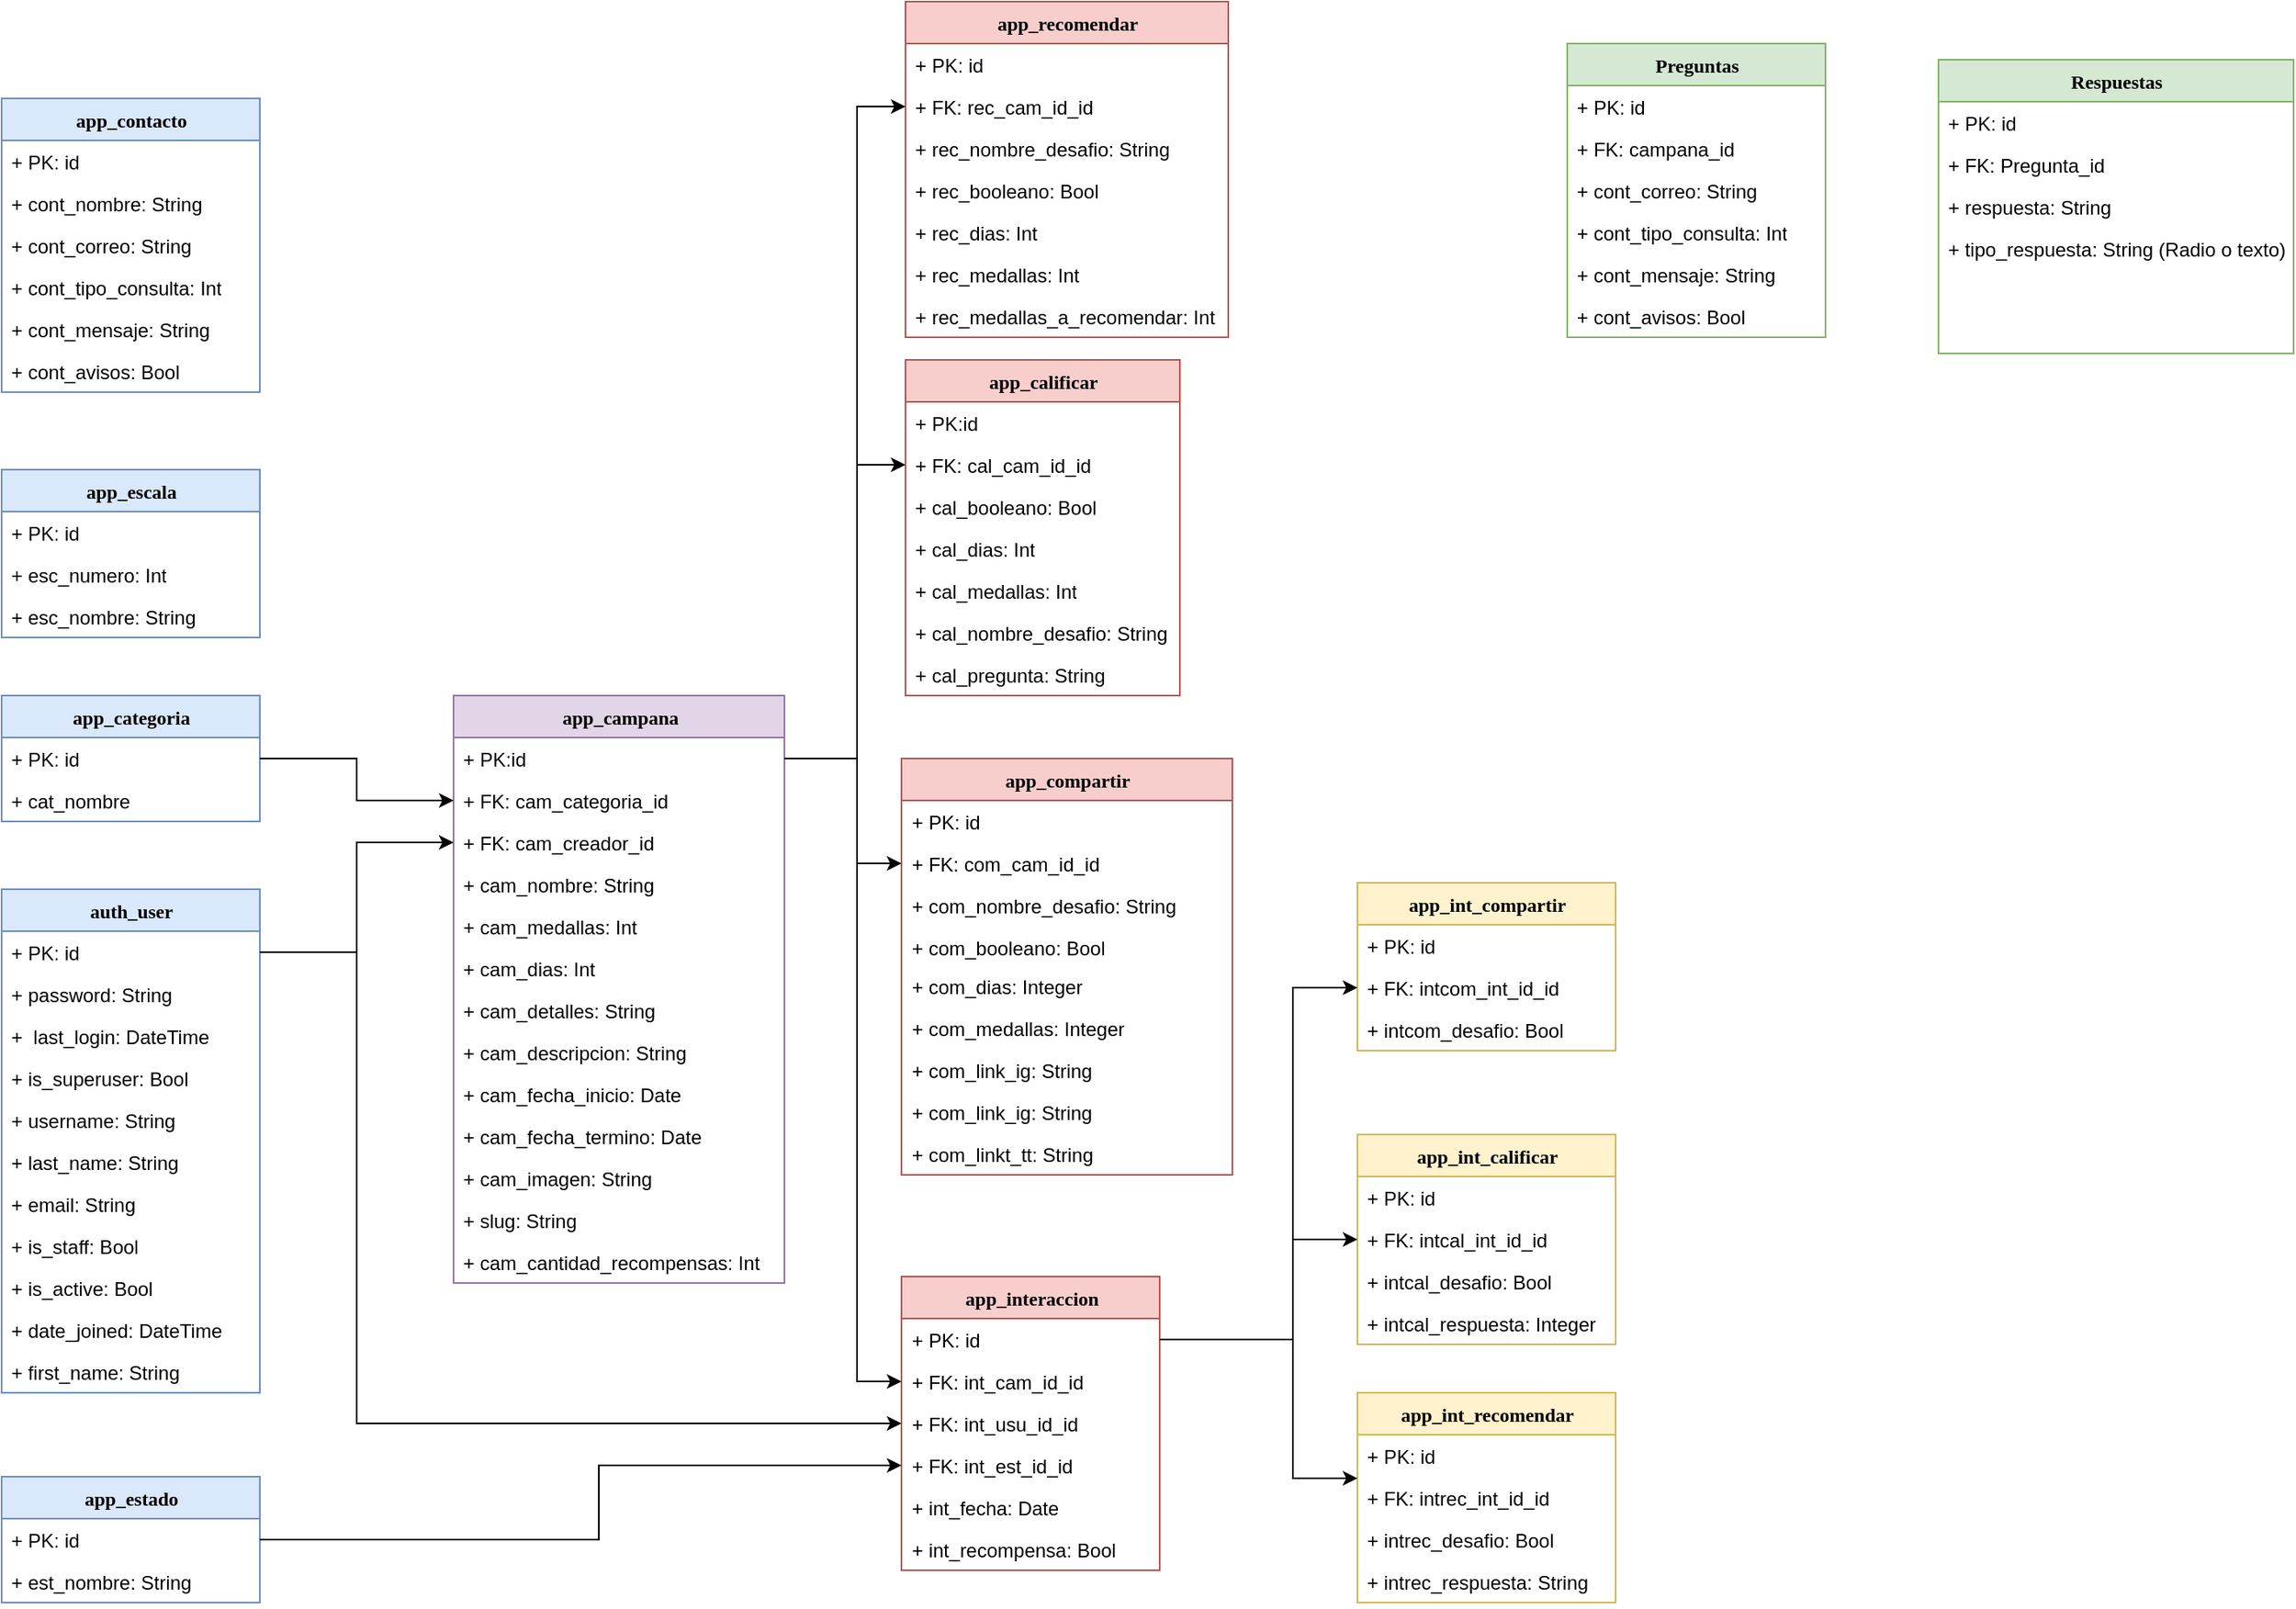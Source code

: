 <mxfile version="14.9.6" type="device"><diagram id="C5RBs43oDa-KdzZeNtuy" name="Page-1"><mxGraphModel dx="1533" dy="2746" grid="1" gridSize="10" guides="1" tooltips="1" connect="1" arrows="1" fold="1" page="1" pageScale="1" pageWidth="827" pageHeight="1169" math="0" shadow="0"><root><mxCell id="WIyWlLk6GJQsqaUBKTNV-0"/><mxCell id="WIyWlLk6GJQsqaUBKTNV-1" parent="WIyWlLk6GJQsqaUBKTNV-0"/><mxCell id="vU3pQ597uoGdDl4-5eRH-0" value="app_interaccion" style="swimlane;html=1;fontStyle=1;align=center;verticalAlign=top;childLayout=stackLayout;horizontal=1;startSize=26;horizontalStack=0;resizeParent=1;resizeLast=0;collapsible=1;marginBottom=0;swimlaneFillColor=#ffffff;rounded=0;shadow=0;comic=0;labelBackgroundColor=none;strokeWidth=1;fillColor=#f8cecc;fontFamily=Verdana;fontSize=12;strokeColor=#b85450;" parent="WIyWlLk6GJQsqaUBKTNV-1" vertex="1"><mxGeometry x="317.5" y="-720" width="160" height="182" as="geometry"/></mxCell><mxCell id="vU3pQ597uoGdDl4-5eRH-1" value="+ PK: id" style="text;html=1;strokeColor=none;fillColor=none;align=left;verticalAlign=top;spacingLeft=4;spacingRight=4;whiteSpace=wrap;overflow=hidden;rotatable=0;points=[[0,0.5],[1,0.5]];portConstraint=eastwest;" parent="vU3pQ597uoGdDl4-5eRH-0" vertex="1"><mxGeometry y="26" width="160" height="26" as="geometry"/></mxCell><mxCell id="vU3pQ597uoGdDl4-5eRH-90" value="+ FK: int_cam_id_id" style="text;html=1;strokeColor=none;fillColor=none;align=left;verticalAlign=top;spacingLeft=4;spacingRight=4;whiteSpace=wrap;overflow=hidden;rotatable=0;points=[[0,0.5],[1,0.5]];portConstraint=eastwest;" parent="vU3pQ597uoGdDl4-5eRH-0" vertex="1"><mxGeometry y="52" width="160" height="26" as="geometry"/></mxCell><mxCell id="vU3pQ597uoGdDl4-5eRH-92" value="+ FK: int_usu_id_id" style="text;html=1;strokeColor=none;fillColor=none;align=left;verticalAlign=top;spacingLeft=4;spacingRight=4;whiteSpace=wrap;overflow=hidden;rotatable=0;points=[[0,0.5],[1,0.5]];portConstraint=eastwest;" parent="vU3pQ597uoGdDl4-5eRH-0" vertex="1"><mxGeometry y="78" width="160" height="26" as="geometry"/></mxCell><mxCell id="vU3pQ597uoGdDl4-5eRH-91" value="+ FK: int_est_id_id" style="text;html=1;strokeColor=none;fillColor=none;align=left;verticalAlign=top;spacingLeft=4;spacingRight=4;whiteSpace=wrap;overflow=hidden;rotatable=0;points=[[0,0.5],[1,0.5]];portConstraint=eastwest;" parent="vU3pQ597uoGdDl4-5eRH-0" vertex="1"><mxGeometry y="104" width="160" height="26" as="geometry"/></mxCell><mxCell id="vU3pQ597uoGdDl4-5eRH-2" value="+ int_fecha: Date" style="text;html=1;strokeColor=none;fillColor=none;align=left;verticalAlign=top;spacingLeft=4;spacingRight=4;whiteSpace=wrap;overflow=hidden;rotatable=0;points=[[0,0.5],[1,0.5]];portConstraint=eastwest;" parent="vU3pQ597uoGdDl4-5eRH-0" vertex="1"><mxGeometry y="130" width="160" height="26" as="geometry"/></mxCell><mxCell id="vU3pQ597uoGdDl4-5eRH-89" value="+ int_recompensa: Bool" style="text;html=1;strokeColor=none;fillColor=none;align=left;verticalAlign=top;spacingLeft=4;spacingRight=4;whiteSpace=wrap;overflow=hidden;rotatable=0;points=[[0,0.5],[1,0.5]];portConstraint=eastwest;" parent="vU3pQ597uoGdDl4-5eRH-0" vertex="1"><mxGeometry y="156" width="160" height="26" as="geometry"/></mxCell><mxCell id="vU3pQ597uoGdDl4-5eRH-5" value="app_int_recomendar" style="swimlane;html=1;fontStyle=1;align=center;verticalAlign=top;childLayout=stackLayout;horizontal=1;startSize=26;horizontalStack=0;resizeParent=1;resizeLast=0;collapsible=1;marginBottom=0;swimlaneFillColor=#ffffff;rounded=0;shadow=0;comic=0;labelBackgroundColor=none;strokeWidth=1;fillColor=#fff2cc;fontFamily=Verdana;fontSize=12;strokeColor=#d6b656;" parent="WIyWlLk6GJQsqaUBKTNV-1" vertex="1"><mxGeometry x="600" y="-648" width="160" height="130" as="geometry"/></mxCell><mxCell id="vU3pQ597uoGdDl4-5eRH-6" value="+ PK: id" style="text;html=1;strokeColor=none;fillColor=none;align=left;verticalAlign=top;spacingLeft=4;spacingRight=4;whiteSpace=wrap;overflow=hidden;rotatable=0;points=[[0,0.5],[1,0.5]];portConstraint=eastwest;" parent="vU3pQ597uoGdDl4-5eRH-5" vertex="1"><mxGeometry y="26" width="160" height="26" as="geometry"/></mxCell><mxCell id="vU3pQ597uoGdDl4-5eRH-88" value="+ FK: intrec_int_id_id" style="text;html=1;strokeColor=none;fillColor=none;align=left;verticalAlign=top;spacingLeft=4;spacingRight=4;whiteSpace=wrap;overflow=hidden;rotatable=0;points=[[0,0.5],[1,0.5]];portConstraint=eastwest;" parent="vU3pQ597uoGdDl4-5eRH-5" vertex="1"><mxGeometry y="52" width="160" height="26" as="geometry"/></mxCell><mxCell id="vU3pQ597uoGdDl4-5eRH-87" value="+ intrec_desafio: Bool" style="text;html=1;strokeColor=none;fillColor=none;align=left;verticalAlign=top;spacingLeft=4;spacingRight=4;whiteSpace=wrap;overflow=hidden;rotatable=0;points=[[0,0.5],[1,0.5]];portConstraint=eastwest;" parent="vU3pQ597uoGdDl4-5eRH-5" vertex="1"><mxGeometry y="78" width="160" height="26" as="geometry"/></mxCell><mxCell id="vU3pQ597uoGdDl4-5eRH-7" value="+ intrec_respuesta: String" style="text;html=1;strokeColor=none;fillColor=none;align=left;verticalAlign=top;spacingLeft=4;spacingRight=4;whiteSpace=wrap;overflow=hidden;rotatable=0;points=[[0,0.5],[1,0.5]];portConstraint=eastwest;" parent="vU3pQ597uoGdDl4-5eRH-5" vertex="1"><mxGeometry y="104" width="160" height="26" as="geometry"/></mxCell><mxCell id="vU3pQ597uoGdDl4-5eRH-10" value="app_int_compartir" style="swimlane;html=1;fontStyle=1;align=center;verticalAlign=top;childLayout=stackLayout;horizontal=1;startSize=26;horizontalStack=0;resizeParent=1;resizeLast=0;collapsible=1;marginBottom=0;swimlaneFillColor=#ffffff;rounded=0;shadow=0;comic=0;labelBackgroundColor=none;strokeWidth=1;fillColor=#fff2cc;fontFamily=Verdana;fontSize=12;strokeColor=#d6b656;" parent="WIyWlLk6GJQsqaUBKTNV-1" vertex="1"><mxGeometry x="600" y="-964" width="160" height="104" as="geometry"/></mxCell><mxCell id="vU3pQ597uoGdDl4-5eRH-11" value="+ PK: id" style="text;html=1;strokeColor=none;fillColor=none;align=left;verticalAlign=top;spacingLeft=4;spacingRight=4;whiteSpace=wrap;overflow=hidden;rotatable=0;points=[[0,0.5],[1,0.5]];portConstraint=eastwest;" parent="vU3pQ597uoGdDl4-5eRH-10" vertex="1"><mxGeometry y="26" width="160" height="26" as="geometry"/></mxCell><mxCell id="vU3pQ597uoGdDl4-5eRH-13" value="+ FK: intcom_int_id_id" style="text;html=1;strokeColor=none;fillColor=none;align=left;verticalAlign=top;spacingLeft=4;spacingRight=4;whiteSpace=wrap;overflow=hidden;rotatable=0;points=[[0,0.5],[1,0.5]];portConstraint=eastwest;" parent="vU3pQ597uoGdDl4-5eRH-10" vertex="1"><mxGeometry y="52" width="160" height="26" as="geometry"/></mxCell><mxCell id="vU3pQ597uoGdDl4-5eRH-12" value="+ intcom_desafio: Bool" style="text;html=1;strokeColor=none;fillColor=none;align=left;verticalAlign=top;spacingLeft=4;spacingRight=4;whiteSpace=wrap;overflow=hidden;rotatable=0;points=[[0,0.5],[1,0.5]];portConstraint=eastwest;" parent="vU3pQ597uoGdDl4-5eRH-10" vertex="1"><mxGeometry y="78" width="160" height="26" as="geometry"/></mxCell><mxCell id="vU3pQ597uoGdDl4-5eRH-15" value="app_int_calificar" style="swimlane;html=1;fontStyle=1;align=center;verticalAlign=top;childLayout=stackLayout;horizontal=1;startSize=26;horizontalStack=0;resizeParent=1;resizeLast=0;collapsible=1;marginBottom=0;swimlaneFillColor=#ffffff;rounded=0;shadow=0;comic=0;labelBackgroundColor=none;strokeWidth=1;fillColor=#fff2cc;fontFamily=Verdana;fontSize=12;strokeColor=#d6b656;" parent="WIyWlLk6GJQsqaUBKTNV-1" vertex="1"><mxGeometry x="600" y="-808" width="160" height="130" as="geometry"/></mxCell><mxCell id="vU3pQ597uoGdDl4-5eRH-16" value="+ PK: id" style="text;html=1;strokeColor=none;fillColor=none;align=left;verticalAlign=top;spacingLeft=4;spacingRight=4;whiteSpace=wrap;overflow=hidden;rotatable=0;points=[[0,0.5],[1,0.5]];portConstraint=eastwest;" parent="vU3pQ597uoGdDl4-5eRH-15" vertex="1"><mxGeometry y="26" width="160" height="26" as="geometry"/></mxCell><mxCell id="vU3pQ597uoGdDl4-5eRH-17" value="+ FK: intcal_int_id_id" style="text;html=1;strokeColor=none;fillColor=none;align=left;verticalAlign=top;spacingLeft=4;spacingRight=4;whiteSpace=wrap;overflow=hidden;rotatable=0;points=[[0,0.5],[1,0.5]];portConstraint=eastwest;" parent="vU3pQ597uoGdDl4-5eRH-15" vertex="1"><mxGeometry y="52" width="160" height="26" as="geometry"/></mxCell><mxCell id="vU3pQ597uoGdDl4-5eRH-85" value="+ intcal_desafio: Bool" style="text;html=1;strokeColor=none;fillColor=none;align=left;verticalAlign=top;spacingLeft=4;spacingRight=4;whiteSpace=wrap;overflow=hidden;rotatable=0;points=[[0,0.5],[1,0.5]];portConstraint=eastwest;" parent="vU3pQ597uoGdDl4-5eRH-15" vertex="1"><mxGeometry y="78" width="160" height="26" as="geometry"/></mxCell><mxCell id="vU3pQ597uoGdDl4-5eRH-86" value="+ intcal_respuesta: Integer" style="text;html=1;strokeColor=none;fillColor=none;align=left;verticalAlign=top;spacingLeft=4;spacingRight=4;whiteSpace=wrap;overflow=hidden;rotatable=0;points=[[0,0.5],[1,0.5]];portConstraint=eastwest;" parent="vU3pQ597uoGdDl4-5eRH-15" vertex="1"><mxGeometry y="104" width="160" height="22" as="geometry"/></mxCell><mxCell id="vU3pQ597uoGdDl4-5eRH-20" value="app_estado" style="swimlane;html=1;fontStyle=1;align=center;verticalAlign=top;childLayout=stackLayout;horizontal=1;startSize=26;horizontalStack=0;resizeParent=1;resizeLast=0;collapsible=1;marginBottom=0;swimlaneFillColor=#ffffff;rounded=0;shadow=0;comic=0;labelBackgroundColor=none;strokeWidth=1;fillColor=#dae8fc;fontFamily=Verdana;fontSize=12;strokeColor=#6c8ebf;" parent="WIyWlLk6GJQsqaUBKTNV-1" vertex="1"><mxGeometry x="-240" y="-596" width="160" height="78" as="geometry"/></mxCell><mxCell id="vU3pQ597uoGdDl4-5eRH-21" value="+ PK: id" style="text;html=1;strokeColor=none;fillColor=none;align=left;verticalAlign=top;spacingLeft=4;spacingRight=4;whiteSpace=wrap;overflow=hidden;rotatable=0;points=[[0,0.5],[1,0.5]];portConstraint=eastwest;" parent="vU3pQ597uoGdDl4-5eRH-20" vertex="1"><mxGeometry y="26" width="160" height="26" as="geometry"/></mxCell><mxCell id="vU3pQ597uoGdDl4-5eRH-22" value="+ est_nombre: String" style="text;html=1;strokeColor=none;fillColor=none;align=left;verticalAlign=top;spacingLeft=4;spacingRight=4;whiteSpace=wrap;overflow=hidden;rotatable=0;points=[[0,0.5],[1,0.5]];portConstraint=eastwest;" parent="vU3pQ597uoGdDl4-5eRH-20" vertex="1"><mxGeometry y="52" width="160" height="26" as="geometry"/></mxCell><mxCell id="vU3pQ597uoGdDl4-5eRH-25" value="app_escala" style="swimlane;html=1;fontStyle=1;align=center;verticalAlign=top;childLayout=stackLayout;horizontal=1;startSize=26;horizontalStack=0;resizeParent=1;resizeLast=0;collapsible=1;marginBottom=0;swimlaneFillColor=#ffffff;rounded=0;shadow=0;comic=0;labelBackgroundColor=none;strokeWidth=1;fillColor=#dae8fc;fontFamily=Verdana;fontSize=12;strokeColor=#6c8ebf;" parent="WIyWlLk6GJQsqaUBKTNV-1" vertex="1"><mxGeometry x="-240" y="-1220" width="160" height="104" as="geometry"/></mxCell><mxCell id="vU3pQ597uoGdDl4-5eRH-26" value="+ PK: id" style="text;html=1;strokeColor=none;fillColor=none;align=left;verticalAlign=top;spacingLeft=4;spacingRight=4;whiteSpace=wrap;overflow=hidden;rotatable=0;points=[[0,0.5],[1,0.5]];portConstraint=eastwest;" parent="vU3pQ597uoGdDl4-5eRH-25" vertex="1"><mxGeometry y="26" width="160" height="26" as="geometry"/></mxCell><mxCell id="vU3pQ597uoGdDl4-5eRH-27" value="+ esc_numero: Int" style="text;html=1;strokeColor=none;fillColor=none;align=left;verticalAlign=top;spacingLeft=4;spacingRight=4;whiteSpace=wrap;overflow=hidden;rotatable=0;points=[[0,0.5],[1,0.5]];portConstraint=eastwest;" parent="vU3pQ597uoGdDl4-5eRH-25" vertex="1"><mxGeometry y="52" width="160" height="26" as="geometry"/></mxCell><mxCell id="vU3pQ597uoGdDl4-5eRH-28" value="+ esc_nombre: String" style="text;html=1;strokeColor=none;fillColor=none;align=left;verticalAlign=top;spacingLeft=4;spacingRight=4;whiteSpace=wrap;overflow=hidden;rotatable=0;points=[[0,0.5],[1,0.5]];portConstraint=eastwest;" parent="vU3pQ597uoGdDl4-5eRH-25" vertex="1"><mxGeometry y="78" width="160" height="26" as="geometry"/></mxCell><mxCell id="vU3pQ597uoGdDl4-5eRH-30" value="app_contacto" style="swimlane;html=1;fontStyle=1;align=center;verticalAlign=top;childLayout=stackLayout;horizontal=1;startSize=26;horizontalStack=0;resizeParent=1;resizeLast=0;collapsible=1;marginBottom=0;swimlaneFillColor=#ffffff;rounded=0;shadow=0;comic=0;labelBackgroundColor=none;strokeWidth=1;fillColor=#dae8fc;fontFamily=Verdana;fontSize=12;strokeColor=#6c8ebf;" parent="WIyWlLk6GJQsqaUBKTNV-1" vertex="1"><mxGeometry x="-240" y="-1450" width="160" height="182" as="geometry"/></mxCell><mxCell id="vU3pQ597uoGdDl4-5eRH-31" value="+ PK: id" style="text;html=1;strokeColor=none;fillColor=none;align=left;verticalAlign=top;spacingLeft=4;spacingRight=4;whiteSpace=wrap;overflow=hidden;rotatable=0;points=[[0,0.5],[1,0.5]];portConstraint=eastwest;" parent="vU3pQ597uoGdDl4-5eRH-30" vertex="1"><mxGeometry y="26" width="160" height="26" as="geometry"/></mxCell><mxCell id="vU3pQ597uoGdDl4-5eRH-32" value="+ cont_nombre: String" style="text;html=1;strokeColor=none;fillColor=none;align=left;verticalAlign=top;spacingLeft=4;spacingRight=4;whiteSpace=wrap;overflow=hidden;rotatable=0;points=[[0,0.5],[1,0.5]];portConstraint=eastwest;" parent="vU3pQ597uoGdDl4-5eRH-30" vertex="1"><mxGeometry y="52" width="160" height="26" as="geometry"/></mxCell><mxCell id="vU3pQ597uoGdDl4-5eRH-82" value="+ cont_correo: String" style="text;html=1;strokeColor=none;fillColor=none;align=left;verticalAlign=top;spacingLeft=4;spacingRight=4;whiteSpace=wrap;overflow=hidden;rotatable=0;points=[[0,0.5],[1,0.5]];portConstraint=eastwest;" parent="vU3pQ597uoGdDl4-5eRH-30" vertex="1"><mxGeometry y="78" width="160" height="26" as="geometry"/></mxCell><mxCell id="vU3pQ597uoGdDl4-5eRH-83" value="+ cont_tipo_consulta: Int" style="text;html=1;strokeColor=none;fillColor=none;align=left;verticalAlign=top;spacingLeft=4;spacingRight=4;whiteSpace=wrap;overflow=hidden;rotatable=0;points=[[0,0.5],[1,0.5]];portConstraint=eastwest;" parent="vU3pQ597uoGdDl4-5eRH-30" vertex="1"><mxGeometry y="104" width="160" height="26" as="geometry"/></mxCell><mxCell id="vU3pQ597uoGdDl4-5eRH-84" value="+ cont_mensaje: String" style="text;html=1;strokeColor=none;fillColor=none;align=left;verticalAlign=top;spacingLeft=4;spacingRight=4;whiteSpace=wrap;overflow=hidden;rotatable=0;points=[[0,0.5],[1,0.5]];portConstraint=eastwest;" parent="vU3pQ597uoGdDl4-5eRH-30" vertex="1"><mxGeometry y="130" width="160" height="26" as="geometry"/></mxCell><mxCell id="vU3pQ597uoGdDl4-5eRH-34" value="+ cont_avisos: Bool" style="text;html=1;strokeColor=none;fillColor=none;align=left;verticalAlign=top;spacingLeft=4;spacingRight=4;whiteSpace=wrap;overflow=hidden;rotatable=0;points=[[0,0.5],[1,0.5]];portConstraint=eastwest;" parent="vU3pQ597uoGdDl4-5eRH-30" vertex="1"><mxGeometry y="156" width="160" height="26" as="geometry"/></mxCell><mxCell id="vU3pQ597uoGdDl4-5eRH-35" value="app_calificar" style="swimlane;html=1;fontStyle=1;align=center;verticalAlign=top;childLayout=stackLayout;horizontal=1;startSize=26;horizontalStack=0;resizeParent=1;resizeLast=0;collapsible=1;marginBottom=0;swimlaneFillColor=#ffffff;rounded=0;shadow=0;comic=0;labelBackgroundColor=none;strokeWidth=1;fillColor=#f8cecc;fontFamily=Verdana;fontSize=12;strokeColor=#b85450;" parent="WIyWlLk6GJQsqaUBKTNV-1" vertex="1"><mxGeometry x="320" y="-1288" width="170" height="208" as="geometry"><mxRectangle x="40" y="-1310" width="120" height="26" as="alternateBounds"/></mxGeometry></mxCell><mxCell id="vU3pQ597uoGdDl4-5eRH-36" value="+ PK:id" style="text;html=1;strokeColor=none;fillColor=none;align=left;verticalAlign=top;spacingLeft=4;spacingRight=4;whiteSpace=wrap;overflow=hidden;rotatable=0;points=[[0,0.5],[1,0.5]];portConstraint=eastwest;" parent="vU3pQ597uoGdDl4-5eRH-35" vertex="1"><mxGeometry y="26" width="170" height="26" as="geometry"/></mxCell><mxCell id="vU3pQ597uoGdDl4-5eRH-62" value="+ FK: cal_cam_id_id" style="text;html=1;strokeColor=none;fillColor=none;align=left;verticalAlign=top;spacingLeft=4;spacingRight=4;whiteSpace=wrap;overflow=hidden;rotatable=0;points=[[0,0.5],[1,0.5]];portConstraint=eastwest;" parent="vU3pQ597uoGdDl4-5eRH-35" vertex="1"><mxGeometry y="52" width="170" height="26" as="geometry"/></mxCell><mxCell id="vU3pQ597uoGdDl4-5eRH-38" value="+ cal_booleano: Bool" style="text;html=1;strokeColor=none;fillColor=none;align=left;verticalAlign=top;spacingLeft=4;spacingRight=4;whiteSpace=wrap;overflow=hidden;rotatable=0;points=[[0,0.5],[1,0.5]];portConstraint=eastwest;" parent="vU3pQ597uoGdDl4-5eRH-35" vertex="1"><mxGeometry y="78" width="170" height="26" as="geometry"/></mxCell><mxCell id="vU3pQ597uoGdDl4-5eRH-39" value="+ cal_dias: Int" style="text;html=1;strokeColor=none;fillColor=none;align=left;verticalAlign=top;spacingLeft=4;spacingRight=4;whiteSpace=wrap;overflow=hidden;rotatable=0;points=[[0,0.5],[1,0.5]];portConstraint=eastwest;" parent="vU3pQ597uoGdDl4-5eRH-35" vertex="1"><mxGeometry y="104" width="170" height="26" as="geometry"/></mxCell><mxCell id="vU3pQ597uoGdDl4-5eRH-61" value="+ cal_medallas: Int" style="text;html=1;strokeColor=none;fillColor=none;align=left;verticalAlign=top;spacingLeft=4;spacingRight=4;whiteSpace=wrap;overflow=hidden;rotatable=0;points=[[0,0.5],[1,0.5]];portConstraint=eastwest;" parent="vU3pQ597uoGdDl4-5eRH-35" vertex="1"><mxGeometry y="130" width="170" height="26" as="geometry"/></mxCell><mxCell id="vU3pQ597uoGdDl4-5eRH-37" value="+ cal_nombre_desafio: String" style="text;html=1;strokeColor=none;fillColor=none;align=left;verticalAlign=top;spacingLeft=4;spacingRight=4;whiteSpace=wrap;overflow=hidden;rotatable=0;points=[[0,0.5],[1,0.5]];portConstraint=eastwest;" parent="vU3pQ597uoGdDl4-5eRH-35" vertex="1"><mxGeometry y="156" width="170" height="26" as="geometry"/></mxCell><mxCell id="vU3pQ597uoGdDl4-5eRH-63" value="+ cal_pregunta: String" style="text;html=1;strokeColor=none;fillColor=none;align=left;verticalAlign=top;spacingLeft=4;spacingRight=4;whiteSpace=wrap;overflow=hidden;rotatable=0;points=[[0,0.5],[1,0.5]];portConstraint=eastwest;" parent="vU3pQ597uoGdDl4-5eRH-35" vertex="1"><mxGeometry y="182" width="170" height="26" as="geometry"/></mxCell><mxCell id="vU3pQ597uoGdDl4-5eRH-40" value="app_campana" style="swimlane;html=1;fontStyle=1;align=center;verticalAlign=top;childLayout=stackLayout;horizontal=1;startSize=26;horizontalStack=0;resizeParent=1;resizeLast=0;collapsible=1;marginBottom=0;swimlaneFillColor=#ffffff;rounded=0;shadow=0;comic=0;labelBackgroundColor=none;strokeWidth=1;fillColor=#e1d5e7;fontFamily=Verdana;fontSize=12;strokeColor=#9673a6;" parent="WIyWlLk6GJQsqaUBKTNV-1" vertex="1"><mxGeometry x="40" y="-1080" width="205" height="364" as="geometry"/></mxCell><mxCell id="vU3pQ597uoGdDl4-5eRH-41" value="+ PK:id" style="text;html=1;strokeColor=none;fillColor=none;align=left;verticalAlign=top;spacingLeft=4;spacingRight=4;whiteSpace=wrap;overflow=hidden;rotatable=0;points=[[0,0.5],[1,0.5]];portConstraint=eastwest;" parent="vU3pQ597uoGdDl4-5eRH-40" vertex="1"><mxGeometry y="26" width="205" height="26" as="geometry"/></mxCell><mxCell id="vU3pQ597uoGdDl4-5eRH-64" value="+ FK: cam_categoria_id" style="text;html=1;strokeColor=none;fillColor=none;align=left;verticalAlign=top;spacingLeft=4;spacingRight=4;whiteSpace=wrap;overflow=hidden;rotatable=0;points=[[0,0.5],[1,0.5]];portConstraint=eastwest;" parent="vU3pQ597uoGdDl4-5eRH-40" vertex="1"><mxGeometry y="52" width="205" height="26" as="geometry"/></mxCell><mxCell id="vU3pQ597uoGdDl4-5eRH-65" value="+ FK: cam_creador_id" style="text;html=1;strokeColor=none;fillColor=none;align=left;verticalAlign=top;spacingLeft=4;spacingRight=4;whiteSpace=wrap;overflow=hidden;rotatable=0;points=[[0,0.5],[1,0.5]];portConstraint=eastwest;" parent="vU3pQ597uoGdDl4-5eRH-40" vertex="1"><mxGeometry y="78" width="205" height="26" as="geometry"/></mxCell><mxCell id="vU3pQ597uoGdDl4-5eRH-42" value="+ cam_nombre: String" style="text;html=1;strokeColor=none;fillColor=none;align=left;verticalAlign=top;spacingLeft=4;spacingRight=4;whiteSpace=wrap;overflow=hidden;rotatable=0;points=[[0,0.5],[1,0.5]];portConstraint=eastwest;" parent="vU3pQ597uoGdDl4-5eRH-40" vertex="1"><mxGeometry y="104" width="205" height="26" as="geometry"/></mxCell><mxCell id="vU3pQ597uoGdDl4-5eRH-69" value="+ cam_medallas: Int" style="text;html=1;strokeColor=none;fillColor=none;align=left;verticalAlign=top;spacingLeft=4;spacingRight=4;whiteSpace=wrap;overflow=hidden;rotatable=0;points=[[0,0.5],[1,0.5]];portConstraint=eastwest;" parent="vU3pQ597uoGdDl4-5eRH-40" vertex="1"><mxGeometry y="130" width="205" height="26" as="geometry"/></mxCell><mxCell id="vU3pQ597uoGdDl4-5eRH-74" value="+ cam_dias: Int" style="text;html=1;strokeColor=none;fillColor=none;align=left;verticalAlign=top;spacingLeft=4;spacingRight=4;whiteSpace=wrap;overflow=hidden;rotatable=0;points=[[0,0.5],[1,0.5]];portConstraint=eastwest;" parent="vU3pQ597uoGdDl4-5eRH-40" vertex="1"><mxGeometry y="156" width="205" height="26" as="geometry"/></mxCell><mxCell id="vU3pQ597uoGdDl4-5eRH-66" value="+ cam_detalles: String" style="text;html=1;strokeColor=none;fillColor=none;align=left;verticalAlign=top;spacingLeft=4;spacingRight=4;whiteSpace=wrap;overflow=hidden;rotatable=0;points=[[0,0.5],[1,0.5]];portConstraint=eastwest;" parent="vU3pQ597uoGdDl4-5eRH-40" vertex="1"><mxGeometry y="182" width="205" height="26" as="geometry"/></mxCell><mxCell id="vU3pQ597uoGdDl4-5eRH-67" value="+ cam_descripcion: String" style="text;html=1;strokeColor=none;fillColor=none;align=left;verticalAlign=top;spacingLeft=4;spacingRight=4;whiteSpace=wrap;overflow=hidden;rotatable=0;points=[[0,0.5],[1,0.5]];portConstraint=eastwest;" parent="vU3pQ597uoGdDl4-5eRH-40" vertex="1"><mxGeometry y="208" width="205" height="26" as="geometry"/></mxCell><mxCell id="vU3pQ597uoGdDl4-5eRH-68" value="+ cam_fecha_inicio: Date" style="text;html=1;strokeColor=none;fillColor=none;align=left;verticalAlign=top;spacingLeft=4;spacingRight=4;whiteSpace=wrap;overflow=hidden;rotatable=0;points=[[0,0.5],[1,0.5]];portConstraint=eastwest;" parent="vU3pQ597uoGdDl4-5eRH-40" vertex="1"><mxGeometry y="234" width="205" height="26" as="geometry"/></mxCell><mxCell id="vU3pQ597uoGdDl4-5eRH-70" value="+ cam_fecha_termino: Date" style="text;html=1;strokeColor=none;fillColor=none;align=left;verticalAlign=top;spacingLeft=4;spacingRight=4;whiteSpace=wrap;overflow=hidden;rotatable=0;points=[[0,0.5],[1,0.5]];portConstraint=eastwest;" parent="vU3pQ597uoGdDl4-5eRH-40" vertex="1"><mxGeometry y="260" width="205" height="26" as="geometry"/></mxCell><mxCell id="vU3pQ597uoGdDl4-5eRH-71" value="+ cam_imagen: String" style="text;html=1;strokeColor=none;fillColor=none;align=left;verticalAlign=top;spacingLeft=4;spacingRight=4;whiteSpace=wrap;overflow=hidden;rotatable=0;points=[[0,0.5],[1,0.5]];portConstraint=eastwest;" parent="vU3pQ597uoGdDl4-5eRH-40" vertex="1"><mxGeometry y="286" width="205" height="26" as="geometry"/></mxCell><mxCell id="vU3pQ597uoGdDl4-5eRH-72" value="+ slug: String" style="text;html=1;strokeColor=none;fillColor=none;align=left;verticalAlign=top;spacingLeft=4;spacingRight=4;whiteSpace=wrap;overflow=hidden;rotatable=0;points=[[0,0.5],[1,0.5]];portConstraint=eastwest;" parent="vU3pQ597uoGdDl4-5eRH-40" vertex="1"><mxGeometry y="312" width="205" height="26" as="geometry"/></mxCell><mxCell id="vU3pQ597uoGdDl4-5eRH-73" value="+ cam_cantidad_recompensas: Int" style="text;html=1;strokeColor=none;fillColor=none;align=left;verticalAlign=top;spacingLeft=4;spacingRight=4;whiteSpace=wrap;overflow=hidden;rotatable=0;points=[[0,0.5],[1,0.5]];portConstraint=eastwest;" parent="vU3pQ597uoGdDl4-5eRH-40" vertex="1"><mxGeometry y="338" width="205" height="26" as="geometry"/></mxCell><mxCell id="vU3pQ597uoGdDl4-5eRH-45" value="app_categoria" style="swimlane;html=1;fontStyle=1;align=center;verticalAlign=top;childLayout=stackLayout;horizontal=1;startSize=26;horizontalStack=0;resizeParent=1;resizeLast=0;collapsible=1;marginBottom=0;swimlaneFillColor=#ffffff;rounded=0;shadow=0;comic=0;labelBackgroundColor=none;strokeWidth=1;fillColor=#dae8fc;fontFamily=Verdana;fontSize=12;strokeColor=#6c8ebf;" parent="WIyWlLk6GJQsqaUBKTNV-1" vertex="1"><mxGeometry x="-240" y="-1080" width="160" height="78" as="geometry"/></mxCell><mxCell id="vU3pQ597uoGdDl4-5eRH-46" value="+ PK: id" style="text;html=1;strokeColor=none;fillColor=none;align=left;verticalAlign=top;spacingLeft=4;spacingRight=4;whiteSpace=wrap;overflow=hidden;rotatable=0;points=[[0,0.5],[1,0.5]];portConstraint=eastwest;" parent="vU3pQ597uoGdDl4-5eRH-45" vertex="1"><mxGeometry y="26" width="160" height="26" as="geometry"/></mxCell><mxCell id="vU3pQ597uoGdDl4-5eRH-47" value="+ cat_nombre" style="text;html=1;strokeColor=none;fillColor=none;align=left;verticalAlign=top;spacingLeft=4;spacingRight=4;whiteSpace=wrap;overflow=hidden;rotatable=0;points=[[0,0.5],[1,0.5]];portConstraint=eastwest;" parent="vU3pQ597uoGdDl4-5eRH-45" vertex="1"><mxGeometry y="52" width="160" height="26" as="geometry"/></mxCell><mxCell id="vU3pQ597uoGdDl4-5eRH-50" value="app_compartir" style="swimlane;html=1;fontStyle=1;align=center;verticalAlign=top;childLayout=stackLayout;horizontal=1;startSize=26;horizontalStack=0;resizeParent=1;resizeLast=0;collapsible=1;marginBottom=0;swimlaneFillColor=#ffffff;rounded=0;shadow=0;comic=0;labelBackgroundColor=none;strokeWidth=1;fillColor=#f8cecc;fontFamily=Verdana;fontSize=12;strokeColor=#b85450;" parent="WIyWlLk6GJQsqaUBKTNV-1" vertex="1"><mxGeometry x="317.5" y="-1041" width="205" height="258" as="geometry"/></mxCell><mxCell id="vU3pQ597uoGdDl4-5eRH-51" value="+ PK: id" style="text;html=1;strokeColor=none;fillColor=none;align=left;verticalAlign=top;spacingLeft=4;spacingRight=4;whiteSpace=wrap;overflow=hidden;rotatable=0;points=[[0,0.5],[1,0.5]];portConstraint=eastwest;" parent="vU3pQ597uoGdDl4-5eRH-50" vertex="1"><mxGeometry y="26" width="205" height="26" as="geometry"/></mxCell><mxCell id="vU3pQ597uoGdDl4-5eRH-80" value="+ FK: com_cam_id_id" style="text;html=1;strokeColor=none;fillColor=none;align=left;verticalAlign=top;spacingLeft=4;spacingRight=4;whiteSpace=wrap;overflow=hidden;rotatable=0;points=[[0,0.5],[1,0.5]];portConstraint=eastwest;" parent="vU3pQ597uoGdDl4-5eRH-50" vertex="1"><mxGeometry y="52" width="205" height="26" as="geometry"/></mxCell><mxCell id="vU3pQ597uoGdDl4-5eRH-76" value="+ com_nombre_desafio: String" style="text;html=1;strokeColor=none;fillColor=none;align=left;verticalAlign=top;spacingLeft=4;spacingRight=4;whiteSpace=wrap;overflow=hidden;rotatable=0;points=[[0,0.5],[1,0.5]];portConstraint=eastwest;" parent="vU3pQ597uoGdDl4-5eRH-50" vertex="1"><mxGeometry y="78" width="205" height="26" as="geometry"/></mxCell><mxCell id="vU3pQ597uoGdDl4-5eRH-77" value="+ com_booleano: Bool" style="text;html=1;strokeColor=none;fillColor=none;align=left;verticalAlign=top;spacingLeft=4;spacingRight=4;whiteSpace=wrap;overflow=hidden;rotatable=0;points=[[0,0.5],[1,0.5]];portConstraint=eastwest;" parent="vU3pQ597uoGdDl4-5eRH-50" vertex="1"><mxGeometry y="104" width="205" height="24" as="geometry"/></mxCell><mxCell id="vU3pQ597uoGdDl4-5eRH-79" value="+ com_dias: Integer" style="text;html=1;strokeColor=none;fillColor=none;align=left;verticalAlign=top;spacingLeft=4;spacingRight=4;whiteSpace=wrap;overflow=hidden;rotatable=0;points=[[0,0.5],[1,0.5]];portConstraint=eastwest;" parent="vU3pQ597uoGdDl4-5eRH-50" vertex="1"><mxGeometry y="128" width="205" height="26" as="geometry"/></mxCell><mxCell id="vU3pQ597uoGdDl4-5eRH-78" value="+ com_medallas: Integer" style="text;html=1;strokeColor=none;fillColor=none;align=left;verticalAlign=top;spacingLeft=4;spacingRight=4;whiteSpace=wrap;overflow=hidden;rotatable=0;points=[[0,0.5],[1,0.5]];portConstraint=eastwest;" parent="vU3pQ597uoGdDl4-5eRH-50" vertex="1"><mxGeometry y="154" width="205" height="26" as="geometry"/></mxCell><mxCell id="vU3pQ597uoGdDl4-5eRH-127" value="+ com_link_ig: String" style="text;html=1;strokeColor=none;fillColor=none;align=left;verticalAlign=top;spacingLeft=4;spacingRight=4;whiteSpace=wrap;overflow=hidden;rotatable=0;points=[[0,0.5],[1,0.5]];portConstraint=eastwest;" parent="vU3pQ597uoGdDl4-5eRH-50" vertex="1"><mxGeometry y="180" width="205" height="26" as="geometry"/></mxCell><mxCell id="vU3pQ597uoGdDl4-5eRH-81" value="+ com_link_ig: String" style="text;html=1;strokeColor=none;fillColor=none;align=left;verticalAlign=top;spacingLeft=4;spacingRight=4;whiteSpace=wrap;overflow=hidden;rotatable=0;points=[[0,0.5],[1,0.5]];portConstraint=eastwest;" parent="vU3pQ597uoGdDl4-5eRH-50" vertex="1"><mxGeometry y="206" width="205" height="26" as="geometry"/></mxCell><mxCell id="vU3pQ597uoGdDl4-5eRH-52" value="+ com_linkt_tt: String" style="text;html=1;strokeColor=none;fillColor=none;align=left;verticalAlign=top;spacingLeft=4;spacingRight=4;whiteSpace=wrap;overflow=hidden;rotatable=0;points=[[0,0.5],[1,0.5]];portConstraint=eastwest;" parent="vU3pQ597uoGdDl4-5eRH-50" vertex="1"><mxGeometry y="232" width="205" height="26" as="geometry"/></mxCell><mxCell id="vU3pQ597uoGdDl4-5eRH-55" value="app_recomendar" style="swimlane;html=1;fontStyle=1;align=center;verticalAlign=top;childLayout=stackLayout;horizontal=1;startSize=26;horizontalStack=0;resizeParent=1;resizeLast=0;collapsible=1;marginBottom=0;swimlaneFillColor=#ffffff;rounded=0;shadow=0;comic=0;labelBackgroundColor=none;strokeWidth=1;fillColor=#f8cecc;fontFamily=Verdana;fontSize=12;strokeColor=#b85450;" parent="WIyWlLk6GJQsqaUBKTNV-1" vertex="1"><mxGeometry x="320" y="-1510" width="200" height="208" as="geometry"/></mxCell><mxCell id="vU3pQ597uoGdDl4-5eRH-56" value="+ PK: id" style="text;html=1;strokeColor=none;fillColor=none;align=left;verticalAlign=top;spacingLeft=4;spacingRight=4;whiteSpace=wrap;overflow=hidden;rotatable=0;points=[[0,0.5],[1,0.5]];portConstraint=eastwest;" parent="vU3pQ597uoGdDl4-5eRH-55" vertex="1"><mxGeometry y="26" width="200" height="26" as="geometry"/></mxCell><mxCell id="vU3pQ597uoGdDl4-5eRH-57" value="+ FK: rec_cam_id_id" style="text;html=1;strokeColor=none;fillColor=none;align=left;verticalAlign=top;spacingLeft=4;spacingRight=4;whiteSpace=wrap;overflow=hidden;rotatable=0;points=[[0,0.5],[1,0.5]];portConstraint=eastwest;" parent="vU3pQ597uoGdDl4-5eRH-55" vertex="1"><mxGeometry y="52" width="200" height="26" as="geometry"/></mxCell><mxCell id="vU3pQ597uoGdDl4-5eRH-94" value="+ rec_nombre_desafio: String" style="text;html=1;strokeColor=none;fillColor=none;align=left;verticalAlign=top;spacingLeft=4;spacingRight=4;whiteSpace=wrap;overflow=hidden;rotatable=0;points=[[0,0.5],[1,0.5]];portConstraint=eastwest;" parent="vU3pQ597uoGdDl4-5eRH-55" vertex="1"><mxGeometry y="78" width="200" height="26" as="geometry"/></mxCell><mxCell id="vU3pQ597uoGdDl4-5eRH-93" value="+ rec_booleano: Bool" style="text;html=1;strokeColor=none;fillColor=none;align=left;verticalAlign=top;spacingLeft=4;spacingRight=4;whiteSpace=wrap;overflow=hidden;rotatable=0;points=[[0,0.5],[1,0.5]];portConstraint=eastwest;" parent="vU3pQ597uoGdDl4-5eRH-55" vertex="1"><mxGeometry y="104" width="200" height="26" as="geometry"/></mxCell><mxCell id="vU3pQ597uoGdDl4-5eRH-95" value="+ rec_dias: Int" style="text;html=1;strokeColor=none;fillColor=none;align=left;verticalAlign=top;spacingLeft=4;spacingRight=4;whiteSpace=wrap;overflow=hidden;rotatable=0;points=[[0,0.5],[1,0.5]];portConstraint=eastwest;" parent="vU3pQ597uoGdDl4-5eRH-55" vertex="1"><mxGeometry y="130" width="200" height="26" as="geometry"/></mxCell><mxCell id="vU3pQ597uoGdDl4-5eRH-97" value="+ rec_medallas: Int" style="text;html=1;strokeColor=none;fillColor=none;align=left;verticalAlign=top;spacingLeft=4;spacingRight=4;whiteSpace=wrap;overflow=hidden;rotatable=0;points=[[0,0.5],[1,0.5]];portConstraint=eastwest;" parent="vU3pQ597uoGdDl4-5eRH-55" vertex="1"><mxGeometry y="156" width="200" height="26" as="geometry"/></mxCell><mxCell id="vU3pQ597uoGdDl4-5eRH-96" value="+ rec_medallas_a_recomendar: Int" style="text;html=1;strokeColor=none;fillColor=none;align=left;verticalAlign=top;spacingLeft=4;spacingRight=4;whiteSpace=wrap;overflow=hidden;rotatable=0;points=[[0,0.5],[1,0.5]];portConstraint=eastwest;" parent="vU3pQ597uoGdDl4-5eRH-55" vertex="1"><mxGeometry y="182" width="200" height="26" as="geometry"/></mxCell><mxCell id="vU3pQ597uoGdDl4-5eRH-98" value="auth_user" style="swimlane;html=1;fontStyle=1;align=center;verticalAlign=top;childLayout=stackLayout;horizontal=1;startSize=26;horizontalStack=0;resizeParent=1;resizeLast=0;collapsible=1;marginBottom=0;swimlaneFillColor=#ffffff;rounded=0;shadow=0;comic=0;labelBackgroundColor=none;strokeWidth=1;fillColor=#dae8fc;fontFamily=Verdana;fontSize=12;strokeColor=#6c8ebf;" parent="WIyWlLk6GJQsqaUBKTNV-1" vertex="1"><mxGeometry x="-240" y="-960" width="160" height="312" as="geometry"/></mxCell><mxCell id="vU3pQ597uoGdDl4-5eRH-99" value="+ PK: id" style="text;html=1;strokeColor=none;fillColor=none;align=left;verticalAlign=top;spacingLeft=4;spacingRight=4;whiteSpace=wrap;overflow=hidden;rotatable=0;points=[[0,0.5],[1,0.5]];portConstraint=eastwest;" parent="vU3pQ597uoGdDl4-5eRH-98" vertex="1"><mxGeometry y="26" width="160" height="26" as="geometry"/></mxCell><mxCell id="vU3pQ597uoGdDl4-5eRH-108" value="+ password: String" style="text;html=1;strokeColor=none;fillColor=none;align=left;verticalAlign=top;spacingLeft=4;spacingRight=4;whiteSpace=wrap;overflow=hidden;rotatable=0;points=[[0,0.5],[1,0.5]];portConstraint=eastwest;" parent="vU3pQ597uoGdDl4-5eRH-98" vertex="1"><mxGeometry y="52" width="160" height="26" as="geometry"/></mxCell><mxCell id="vU3pQ597uoGdDl4-5eRH-105" value="+&amp;nbsp; last_login: DateTime" style="text;html=1;strokeColor=none;fillColor=none;align=left;verticalAlign=top;spacingLeft=4;spacingRight=4;whiteSpace=wrap;overflow=hidden;rotatable=0;points=[[0,0.5],[1,0.5]];portConstraint=eastwest;" parent="vU3pQ597uoGdDl4-5eRH-98" vertex="1"><mxGeometry y="78" width="160" height="26" as="geometry"/></mxCell><mxCell id="vU3pQ597uoGdDl4-5eRH-106" value="+ is_superuser: Bool" style="text;html=1;strokeColor=none;fillColor=none;align=left;verticalAlign=top;spacingLeft=4;spacingRight=4;whiteSpace=wrap;overflow=hidden;rotatable=0;points=[[0,0.5],[1,0.5]];portConstraint=eastwest;" parent="vU3pQ597uoGdDl4-5eRH-98" vertex="1"><mxGeometry y="104" width="160" height="26" as="geometry"/></mxCell><mxCell id="vU3pQ597uoGdDl4-5eRH-107" value="+ username: String" style="text;html=1;strokeColor=none;fillColor=none;align=left;verticalAlign=top;spacingLeft=4;spacingRight=4;whiteSpace=wrap;overflow=hidden;rotatable=0;points=[[0,0.5],[1,0.5]];portConstraint=eastwest;" parent="vU3pQ597uoGdDl4-5eRH-98" vertex="1"><mxGeometry y="130" width="160" height="26" as="geometry"/></mxCell><mxCell id="vU3pQ597uoGdDl4-5eRH-100" value="+ last_name: String" style="text;html=1;strokeColor=none;fillColor=none;align=left;verticalAlign=top;spacingLeft=4;spacingRight=4;whiteSpace=wrap;overflow=hidden;rotatable=0;points=[[0,0.5],[1,0.5]];portConstraint=eastwest;" parent="vU3pQ597uoGdDl4-5eRH-98" vertex="1"><mxGeometry y="156" width="160" height="26" as="geometry"/></mxCell><mxCell id="vU3pQ597uoGdDl4-5eRH-109" value="+ email: String" style="text;html=1;strokeColor=none;fillColor=none;align=left;verticalAlign=top;spacingLeft=4;spacingRight=4;whiteSpace=wrap;overflow=hidden;rotatable=0;points=[[0,0.5],[1,0.5]];portConstraint=eastwest;" parent="vU3pQ597uoGdDl4-5eRH-98" vertex="1"><mxGeometry y="182" width="160" height="26" as="geometry"/></mxCell><mxCell id="vU3pQ597uoGdDl4-5eRH-113" value="+ is_staff: Bool" style="text;html=1;strokeColor=none;fillColor=none;align=left;verticalAlign=top;spacingLeft=4;spacingRight=4;whiteSpace=wrap;overflow=hidden;rotatable=0;points=[[0,0.5],[1,0.5]];portConstraint=eastwest;" parent="vU3pQ597uoGdDl4-5eRH-98" vertex="1"><mxGeometry y="208" width="160" height="26" as="geometry"/></mxCell><mxCell id="vU3pQ597uoGdDl4-5eRH-110" value="+ is_active: Bool" style="text;html=1;strokeColor=none;fillColor=none;align=left;verticalAlign=top;spacingLeft=4;spacingRight=4;whiteSpace=wrap;overflow=hidden;rotatable=0;points=[[0,0.5],[1,0.5]];portConstraint=eastwest;" parent="vU3pQ597uoGdDl4-5eRH-98" vertex="1"><mxGeometry y="234" width="160" height="26" as="geometry"/></mxCell><mxCell id="vU3pQ597uoGdDl4-5eRH-111" value="+ date_joined: DateTime" style="text;html=1;strokeColor=none;fillColor=none;align=left;verticalAlign=top;spacingLeft=4;spacingRight=4;whiteSpace=wrap;overflow=hidden;rotatable=0;points=[[0,0.5],[1,0.5]];portConstraint=eastwest;" parent="vU3pQ597uoGdDl4-5eRH-98" vertex="1"><mxGeometry y="260" width="160" height="26" as="geometry"/></mxCell><mxCell id="vU3pQ597uoGdDl4-5eRH-112" value="+ first_name: String" style="text;html=1;strokeColor=none;fillColor=none;align=left;verticalAlign=top;spacingLeft=4;spacingRight=4;whiteSpace=wrap;overflow=hidden;rotatable=0;points=[[0,0.5],[1,0.5]];portConstraint=eastwest;" parent="vU3pQ597uoGdDl4-5eRH-98" vertex="1"><mxGeometry y="286" width="160" height="26" as="geometry"/></mxCell><mxCell id="vU3pQ597uoGdDl4-5eRH-114" style="edgeStyle=orthogonalEdgeStyle;rounded=0;orthogonalLoop=1;jettySize=auto;html=1;exitX=1;exitY=0.5;exitDx=0;exitDy=0;entryX=0;entryY=0.5;entryDx=0;entryDy=0;" parent="WIyWlLk6GJQsqaUBKTNV-1" source="vU3pQ597uoGdDl4-5eRH-41" target="vU3pQ597uoGdDl4-5eRH-62" edge="1"><mxGeometry relative="1" as="geometry"><Array as="points"><mxPoint x="290" y="-1041"/><mxPoint x="290" y="-1223"/></Array></mxGeometry></mxCell><mxCell id="vU3pQ597uoGdDl4-5eRH-115" style="edgeStyle=orthogonalEdgeStyle;rounded=0;orthogonalLoop=1;jettySize=auto;html=1;exitX=1;exitY=0.5;exitDx=0;exitDy=0;entryX=0;entryY=0.5;entryDx=0;entryDy=0;" parent="WIyWlLk6GJQsqaUBKTNV-1" source="vU3pQ597uoGdDl4-5eRH-46" target="vU3pQ597uoGdDl4-5eRH-64" edge="1"><mxGeometry relative="1" as="geometry"/></mxCell><mxCell id="vU3pQ597uoGdDl4-5eRH-116" style="edgeStyle=orthogonalEdgeStyle;rounded=0;orthogonalLoop=1;jettySize=auto;html=1;exitX=1;exitY=0.5;exitDx=0;exitDy=0;entryX=0;entryY=0.5;entryDx=0;entryDy=0;" parent="WIyWlLk6GJQsqaUBKTNV-1" source="vU3pQ597uoGdDl4-5eRH-99" target="vU3pQ597uoGdDl4-5eRH-65" edge="1"><mxGeometry relative="1" as="geometry"/></mxCell><mxCell id="vU3pQ597uoGdDl4-5eRH-118" style="edgeStyle=orthogonalEdgeStyle;rounded=0;orthogonalLoop=1;jettySize=auto;html=1;exitX=1;exitY=0.5;exitDx=0;exitDy=0;entryX=0;entryY=0.5;entryDx=0;entryDy=0;" parent="WIyWlLk6GJQsqaUBKTNV-1" source="vU3pQ597uoGdDl4-5eRH-41" target="vU3pQ597uoGdDl4-5eRH-80" edge="1"><mxGeometry relative="1" as="geometry"><Array as="points"><mxPoint x="290" y="-1041"/><mxPoint x="290" y="-976"/></Array></mxGeometry></mxCell><mxCell id="vU3pQ597uoGdDl4-5eRH-120" style="edgeStyle=orthogonalEdgeStyle;rounded=0;orthogonalLoop=1;jettySize=auto;html=1;exitX=1;exitY=0.5;exitDx=0;exitDy=0;entryX=0;entryY=0.5;entryDx=0;entryDy=0;" parent="WIyWlLk6GJQsqaUBKTNV-1" source="vU3pQ597uoGdDl4-5eRH-41" target="vU3pQ597uoGdDl4-5eRH-90" edge="1"><mxGeometry relative="1" as="geometry"><mxPoint x="340" y="-1080" as="targetPoint"/><Array as="points"><mxPoint x="290" y="-1041"/><mxPoint x="290" y="-655"/></Array></mxGeometry></mxCell><mxCell id="vU3pQ597uoGdDl4-5eRH-121" style="edgeStyle=orthogonalEdgeStyle;rounded=0;orthogonalLoop=1;jettySize=auto;html=1;exitX=1;exitY=0.5;exitDx=0;exitDy=0;entryX=0;entryY=0.5;entryDx=0;entryDy=0;" parent="WIyWlLk6GJQsqaUBKTNV-1" source="vU3pQ597uoGdDl4-5eRH-21" target="vU3pQ597uoGdDl4-5eRH-91" edge="1"><mxGeometry relative="1" as="geometry"><Array as="points"><mxPoint x="130" y="-557"/><mxPoint x="130" y="-603"/></Array></mxGeometry></mxCell><mxCell id="vU3pQ597uoGdDl4-5eRH-122" style="edgeStyle=orthogonalEdgeStyle;rounded=0;orthogonalLoop=1;jettySize=auto;html=1;exitX=1;exitY=0.5;exitDx=0;exitDy=0;entryX=0;entryY=0.5;entryDx=0;entryDy=0;" parent="WIyWlLk6GJQsqaUBKTNV-1" source="vU3pQ597uoGdDl4-5eRH-99" target="vU3pQ597uoGdDl4-5eRH-92" edge="1"><mxGeometry relative="1" as="geometry"><Array as="points"><mxPoint x="-20" y="-921"/><mxPoint x="-20" y="-629"/></Array></mxGeometry></mxCell><mxCell id="vU3pQ597uoGdDl4-5eRH-123" style="edgeStyle=orthogonalEdgeStyle;rounded=0;orthogonalLoop=1;jettySize=auto;html=1;exitX=1;exitY=0.5;exitDx=0;exitDy=0;entryX=0;entryY=0.5;entryDx=0;entryDy=0;" parent="WIyWlLk6GJQsqaUBKTNV-1" source="vU3pQ597uoGdDl4-5eRH-1" target="vU3pQ597uoGdDl4-5eRH-13" edge="1"><mxGeometry relative="1" as="geometry"><Array as="points"><mxPoint x="560" y="-681"/><mxPoint x="560" y="-899"/></Array></mxGeometry></mxCell><mxCell id="vU3pQ597uoGdDl4-5eRH-124" style="edgeStyle=orthogonalEdgeStyle;rounded=0;orthogonalLoop=1;jettySize=auto;html=1;exitX=1;exitY=0.5;exitDx=0;exitDy=0;entryX=0;entryY=0.5;entryDx=0;entryDy=0;" parent="WIyWlLk6GJQsqaUBKTNV-1" source="vU3pQ597uoGdDl4-5eRH-1" target="vU3pQ597uoGdDl4-5eRH-17" edge="1"><mxGeometry relative="1" as="geometry"><Array as="points"><mxPoint x="560" y="-681"/><mxPoint x="560" y="-743"/></Array></mxGeometry></mxCell><mxCell id="vU3pQ597uoGdDl4-5eRH-125" style="edgeStyle=orthogonalEdgeStyle;rounded=0;orthogonalLoop=1;jettySize=auto;html=1;exitX=1;exitY=0.5;exitDx=0;exitDy=0;" parent="WIyWlLk6GJQsqaUBKTNV-1" source="vU3pQ597uoGdDl4-5eRH-1" target="vU3pQ597uoGdDl4-5eRH-88" edge="1"><mxGeometry relative="1" as="geometry"><Array as="points"><mxPoint x="560" y="-681"/><mxPoint x="560" y="-595"/></Array></mxGeometry></mxCell><mxCell id="vU3pQ597uoGdDl4-5eRH-129" style="edgeStyle=orthogonalEdgeStyle;rounded=0;orthogonalLoop=1;jettySize=auto;html=1;exitX=1;exitY=0.5;exitDx=0;exitDy=0;" parent="WIyWlLk6GJQsqaUBKTNV-1" source="vU3pQ597uoGdDl4-5eRH-41" target="vU3pQ597uoGdDl4-5eRH-57" edge="1"><mxGeometry relative="1" as="geometry"><Array as="points"><mxPoint x="290" y="-1041"/><mxPoint x="290" y="-1445"/></Array></mxGeometry></mxCell><mxCell id="VS8rXMU6X5vdX8ZnCxAE-0" value="Preguntas" style="swimlane;html=1;fontStyle=1;align=center;verticalAlign=top;childLayout=stackLayout;horizontal=1;startSize=26;horizontalStack=0;resizeParent=1;resizeLast=0;collapsible=1;marginBottom=0;swimlaneFillColor=#ffffff;rounded=0;shadow=0;comic=0;labelBackgroundColor=none;strokeWidth=1;fillColor=#d5e8d4;fontFamily=Verdana;fontSize=12;strokeColor=#82b366;" vertex="1" parent="WIyWlLk6GJQsqaUBKTNV-1"><mxGeometry x="730" y="-1484" width="160" height="182" as="geometry"/></mxCell><mxCell id="VS8rXMU6X5vdX8ZnCxAE-1" value="+ PK: id" style="text;html=1;strokeColor=none;fillColor=none;align=left;verticalAlign=top;spacingLeft=4;spacingRight=4;whiteSpace=wrap;overflow=hidden;rotatable=0;points=[[0,0.5],[1,0.5]];portConstraint=eastwest;" vertex="1" parent="VS8rXMU6X5vdX8ZnCxAE-0"><mxGeometry y="26" width="160" height="26" as="geometry"/></mxCell><mxCell id="VS8rXMU6X5vdX8ZnCxAE-2" value="+ FK: campana_id" style="text;html=1;strokeColor=none;fillColor=none;align=left;verticalAlign=top;spacingLeft=4;spacingRight=4;whiteSpace=wrap;overflow=hidden;rotatable=0;points=[[0,0.5],[1,0.5]];portConstraint=eastwest;" vertex="1" parent="VS8rXMU6X5vdX8ZnCxAE-0"><mxGeometry y="52" width="160" height="26" as="geometry"/></mxCell><mxCell id="VS8rXMU6X5vdX8ZnCxAE-3" value="+ cont_correo: String" style="text;html=1;strokeColor=none;fillColor=none;align=left;verticalAlign=top;spacingLeft=4;spacingRight=4;whiteSpace=wrap;overflow=hidden;rotatable=0;points=[[0,0.5],[1,0.5]];portConstraint=eastwest;" vertex="1" parent="VS8rXMU6X5vdX8ZnCxAE-0"><mxGeometry y="78" width="160" height="26" as="geometry"/></mxCell><mxCell id="VS8rXMU6X5vdX8ZnCxAE-4" value="+ cont_tipo_consulta: Int" style="text;html=1;strokeColor=none;fillColor=none;align=left;verticalAlign=top;spacingLeft=4;spacingRight=4;whiteSpace=wrap;overflow=hidden;rotatable=0;points=[[0,0.5],[1,0.5]];portConstraint=eastwest;" vertex="1" parent="VS8rXMU6X5vdX8ZnCxAE-0"><mxGeometry y="104" width="160" height="26" as="geometry"/></mxCell><mxCell id="VS8rXMU6X5vdX8ZnCxAE-5" value="+ cont_mensaje: String" style="text;html=1;strokeColor=none;fillColor=none;align=left;verticalAlign=top;spacingLeft=4;spacingRight=4;whiteSpace=wrap;overflow=hidden;rotatable=0;points=[[0,0.5],[1,0.5]];portConstraint=eastwest;" vertex="1" parent="VS8rXMU6X5vdX8ZnCxAE-0"><mxGeometry y="130" width="160" height="26" as="geometry"/></mxCell><mxCell id="VS8rXMU6X5vdX8ZnCxAE-6" value="+ cont_avisos: Bool" style="text;html=1;strokeColor=none;fillColor=none;align=left;verticalAlign=top;spacingLeft=4;spacingRight=4;whiteSpace=wrap;overflow=hidden;rotatable=0;points=[[0,0.5],[1,0.5]];portConstraint=eastwest;" vertex="1" parent="VS8rXMU6X5vdX8ZnCxAE-0"><mxGeometry y="156" width="160" height="26" as="geometry"/></mxCell><mxCell id="VS8rXMU6X5vdX8ZnCxAE-7" value="Respuestas" style="swimlane;html=1;fontStyle=1;align=center;verticalAlign=top;childLayout=stackLayout;horizontal=1;startSize=26;horizontalStack=0;resizeParent=1;resizeLast=0;collapsible=1;marginBottom=0;swimlaneFillColor=#ffffff;rounded=0;shadow=0;comic=0;labelBackgroundColor=none;strokeWidth=1;fillColor=#d5e8d4;fontFamily=Verdana;fontSize=12;strokeColor=#82b366;" vertex="1" parent="WIyWlLk6GJQsqaUBKTNV-1"><mxGeometry x="960" y="-1474" width="220" height="182" as="geometry"/></mxCell><mxCell id="VS8rXMU6X5vdX8ZnCxAE-8" value="+ PK: id" style="text;html=1;strokeColor=none;fillColor=none;align=left;verticalAlign=top;spacingLeft=4;spacingRight=4;whiteSpace=wrap;overflow=hidden;rotatable=0;points=[[0,0.5],[1,0.5]];portConstraint=eastwest;" vertex="1" parent="VS8rXMU6X5vdX8ZnCxAE-7"><mxGeometry y="26" width="220" height="26" as="geometry"/></mxCell><mxCell id="VS8rXMU6X5vdX8ZnCxAE-9" value="+ FK: Pregunta_id" style="text;html=1;strokeColor=none;fillColor=none;align=left;verticalAlign=top;spacingLeft=4;spacingRight=4;whiteSpace=wrap;overflow=hidden;rotatable=0;points=[[0,0.5],[1,0.5]];portConstraint=eastwest;" vertex="1" parent="VS8rXMU6X5vdX8ZnCxAE-7"><mxGeometry y="52" width="220" height="26" as="geometry"/></mxCell><mxCell id="VS8rXMU6X5vdX8ZnCxAE-10" value="+ respuesta: String" style="text;html=1;strokeColor=none;fillColor=none;align=left;verticalAlign=top;spacingLeft=4;spacingRight=4;whiteSpace=wrap;overflow=hidden;rotatable=0;points=[[0,0.5],[1,0.5]];portConstraint=eastwest;" vertex="1" parent="VS8rXMU6X5vdX8ZnCxAE-7"><mxGeometry y="78" width="220" height="26" as="geometry"/></mxCell><mxCell id="VS8rXMU6X5vdX8ZnCxAE-11" value="+ tipo_respuesta: String (Radio o texto)" style="text;html=1;strokeColor=none;fillColor=none;align=left;verticalAlign=top;spacingLeft=4;spacingRight=4;whiteSpace=wrap;overflow=hidden;rotatable=0;points=[[0,0.5],[1,0.5]];portConstraint=eastwest;" vertex="1" parent="VS8rXMU6X5vdX8ZnCxAE-7"><mxGeometry y="104" width="220" height="26" as="geometry"/></mxCell></root></mxGraphModel></diagram></mxfile>